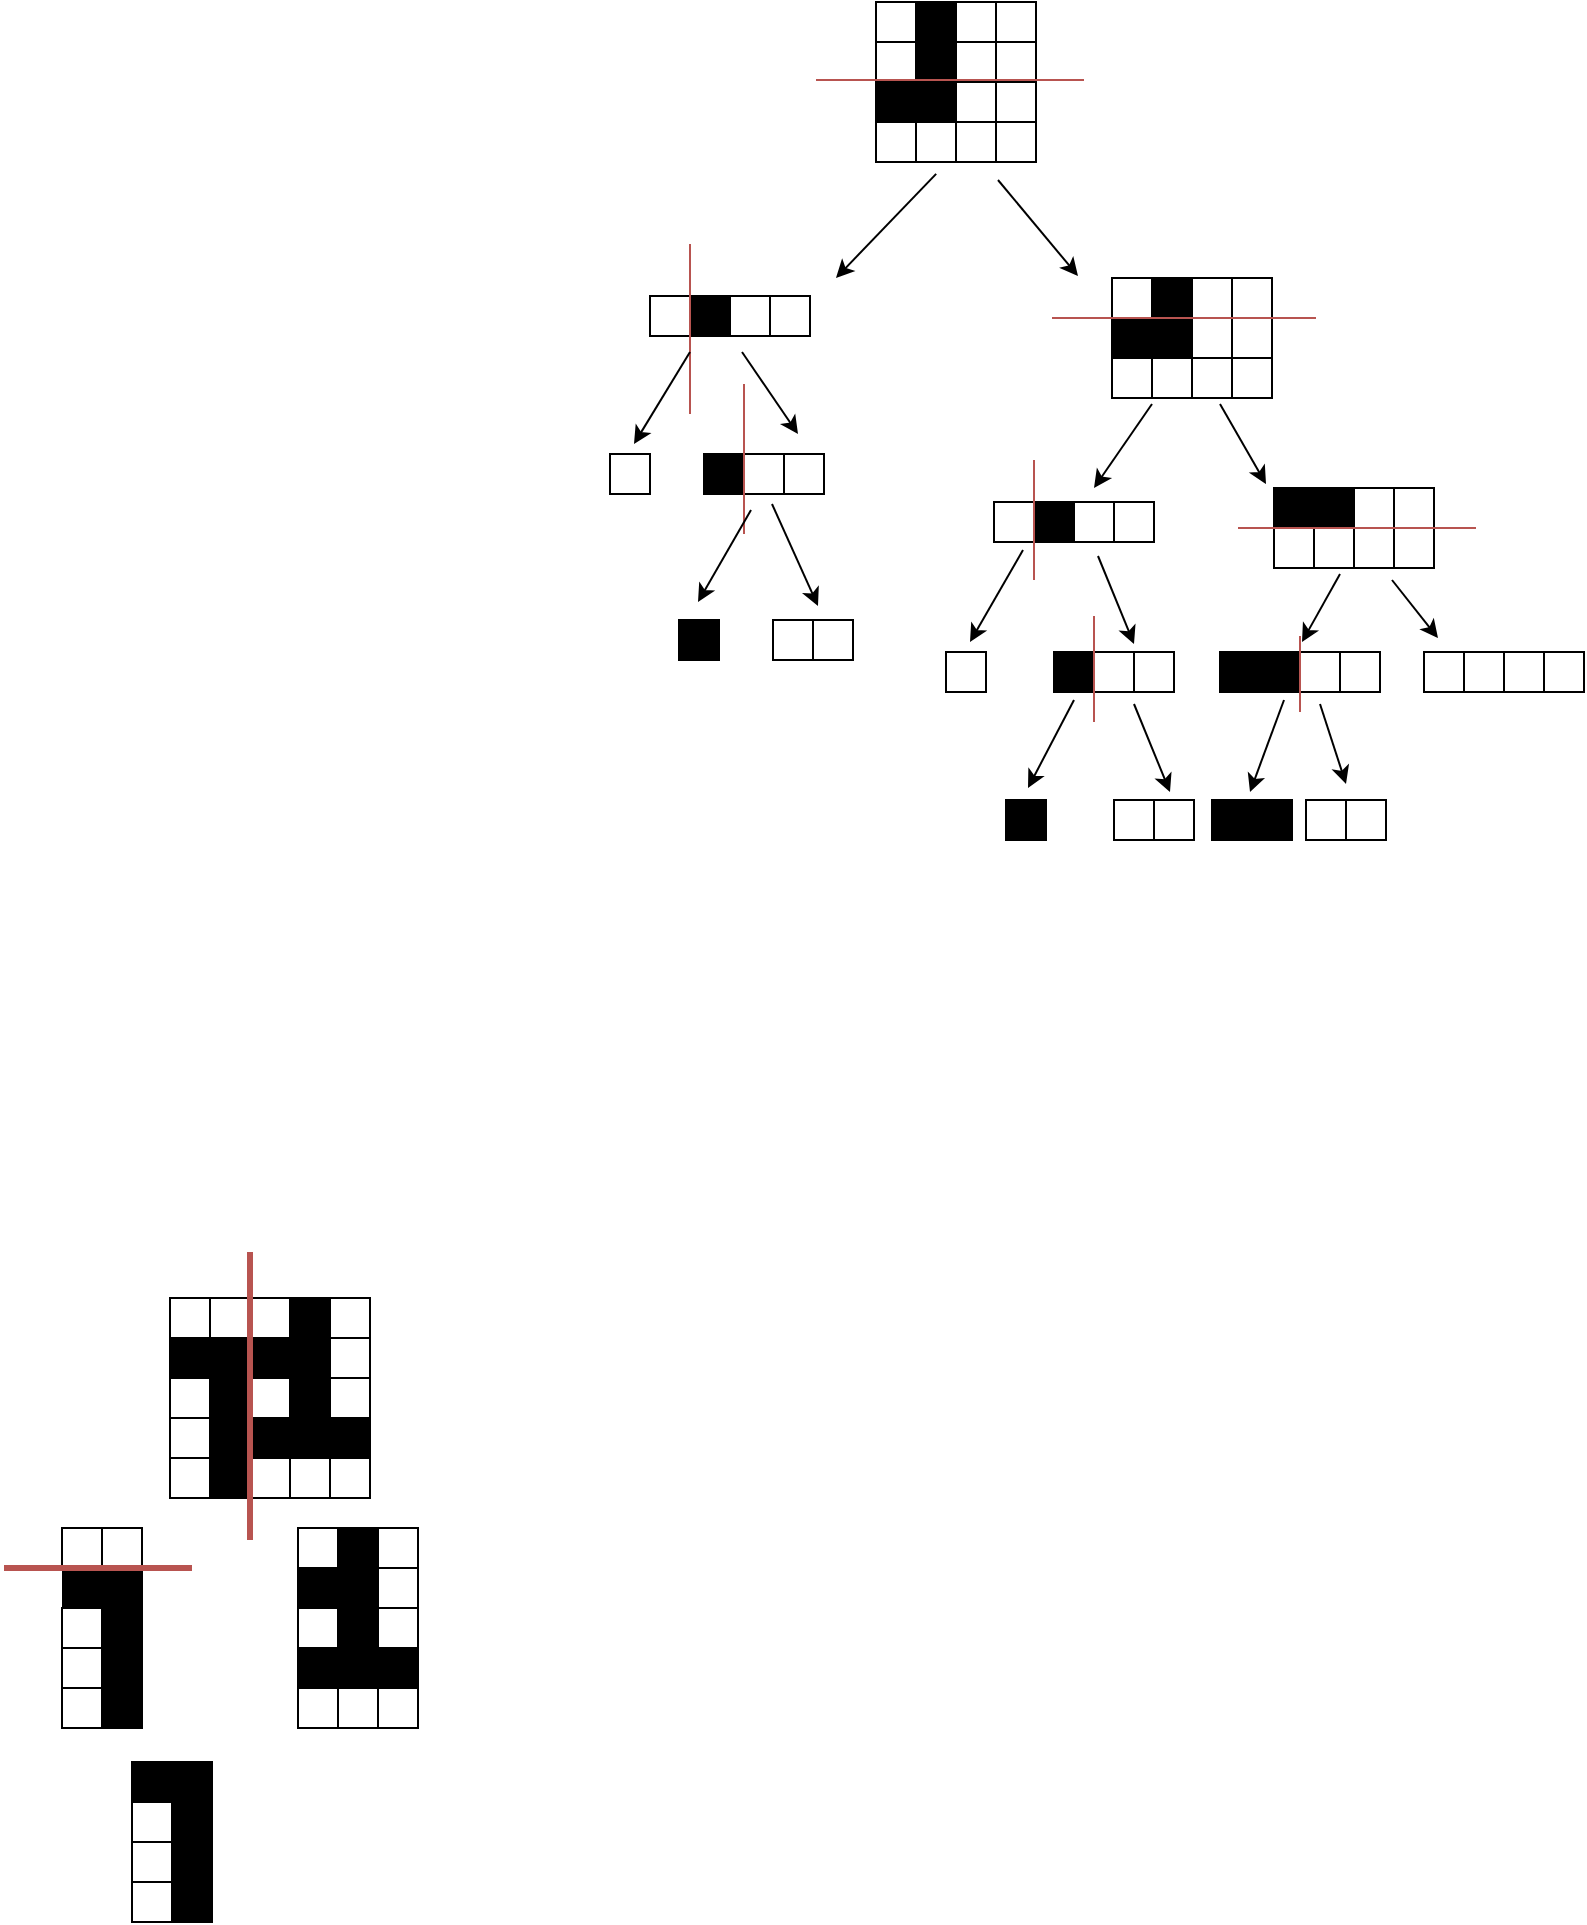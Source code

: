 <mxfile version="16.2.7" type="github">
  <diagram id="fF4O6MARhMldezJA6Yz8" name="Page-1">
    <mxGraphModel dx="2021" dy="178" grid="0" gridSize="10" guides="1" tooltips="1" connect="1" arrows="1" fold="1" page="0" pageScale="1" pageWidth="827" pageHeight="1169" math="0" shadow="0">
      <root>
        <mxCell id="0" />
        <mxCell id="1" parent="0" />
        <mxCell id="GN9jJYbK2JuISig61beu-34" value="" style="shape=table;startSize=0;container=1;collapsible=0;childLayout=tableLayout;fillColor=#FFFFFF;" parent="1" vertex="1">
          <mxGeometry x="-177" y="588" width="80" height="80" as="geometry" />
        </mxCell>
        <mxCell id="GN9jJYbK2JuISig61beu-35" value="" style="shape=tableRow;horizontal=0;startSize=0;swimlaneHead=0;swimlaneBody=0;top=0;left=0;bottom=0;right=0;collapsible=0;dropTarget=0;fillColor=none;points=[[0,0.5],[1,0.5]];portConstraint=eastwest;" parent="GN9jJYbK2JuISig61beu-34" vertex="1">
          <mxGeometry width="80" height="20" as="geometry" />
        </mxCell>
        <mxCell id="GN9jJYbK2JuISig61beu-36" value="" style="shape=partialRectangle;html=1;whiteSpace=wrap;connectable=0;overflow=hidden;fillColor=none;top=0;left=0;bottom=0;right=0;pointerEvents=1;" parent="GN9jJYbK2JuISig61beu-35" vertex="1">
          <mxGeometry width="20" height="20" as="geometry">
            <mxRectangle width="20" height="20" as="alternateBounds" />
          </mxGeometry>
        </mxCell>
        <mxCell id="GN9jJYbK2JuISig61beu-37" value="" style="shape=partialRectangle;html=1;whiteSpace=wrap;connectable=0;overflow=hidden;fillColor=#000000;top=0;left=0;bottom=0;right=0;pointerEvents=1;" parent="GN9jJYbK2JuISig61beu-35" vertex="1">
          <mxGeometry x="20" width="20" height="20" as="geometry">
            <mxRectangle width="20" height="20" as="alternateBounds" />
          </mxGeometry>
        </mxCell>
        <mxCell id="GN9jJYbK2JuISig61beu-38" value="" style="shape=partialRectangle;html=1;whiteSpace=wrap;connectable=0;overflow=hidden;fillColor=none;top=0;left=0;bottom=0;right=0;pointerEvents=1;" parent="GN9jJYbK2JuISig61beu-35" vertex="1">
          <mxGeometry x="40" width="20" height="20" as="geometry">
            <mxRectangle width="20" height="20" as="alternateBounds" />
          </mxGeometry>
        </mxCell>
        <mxCell id="GN9jJYbK2JuISig61beu-39" value="" style="shape=partialRectangle;html=1;whiteSpace=wrap;connectable=0;overflow=hidden;fillColor=none;top=0;left=0;bottom=0;right=0;pointerEvents=1;" parent="GN9jJYbK2JuISig61beu-35" vertex="1">
          <mxGeometry x="60" width="20" height="20" as="geometry">
            <mxRectangle width="20" height="20" as="alternateBounds" />
          </mxGeometry>
        </mxCell>
        <mxCell id="GN9jJYbK2JuISig61beu-40" value="" style="shape=tableRow;horizontal=0;startSize=0;swimlaneHead=0;swimlaneBody=0;top=0;left=0;bottom=0;right=0;collapsible=0;dropTarget=0;fillColor=none;points=[[0,0.5],[1,0.5]];portConstraint=eastwest;" parent="GN9jJYbK2JuISig61beu-34" vertex="1">
          <mxGeometry y="20" width="80" height="20" as="geometry" />
        </mxCell>
        <mxCell id="GN9jJYbK2JuISig61beu-41" value="" style="shape=partialRectangle;html=1;whiteSpace=wrap;connectable=0;overflow=hidden;fillColor=none;top=0;left=0;bottom=0;right=0;pointerEvents=1;" parent="GN9jJYbK2JuISig61beu-40" vertex="1">
          <mxGeometry width="20" height="20" as="geometry">
            <mxRectangle width="20" height="20" as="alternateBounds" />
          </mxGeometry>
        </mxCell>
        <mxCell id="GN9jJYbK2JuISig61beu-42" value="" style="shape=partialRectangle;html=1;whiteSpace=wrap;connectable=0;overflow=hidden;fillColor=#000000;top=0;left=0;bottom=0;right=0;pointerEvents=1;" parent="GN9jJYbK2JuISig61beu-40" vertex="1">
          <mxGeometry x="20" width="20" height="20" as="geometry">
            <mxRectangle width="20" height="20" as="alternateBounds" />
          </mxGeometry>
        </mxCell>
        <mxCell id="GN9jJYbK2JuISig61beu-43" value="" style="shape=partialRectangle;html=1;whiteSpace=wrap;connectable=0;overflow=hidden;fillColor=none;top=0;left=0;bottom=0;right=0;pointerEvents=1;" parent="GN9jJYbK2JuISig61beu-40" vertex="1">
          <mxGeometry x="40" width="20" height="20" as="geometry">
            <mxRectangle width="20" height="20" as="alternateBounds" />
          </mxGeometry>
        </mxCell>
        <mxCell id="GN9jJYbK2JuISig61beu-44" value="" style="shape=partialRectangle;html=1;whiteSpace=wrap;connectable=0;overflow=hidden;fillColor=none;top=0;left=0;bottom=0;right=0;pointerEvents=1;" parent="GN9jJYbK2JuISig61beu-40" vertex="1">
          <mxGeometry x="60" width="20" height="20" as="geometry">
            <mxRectangle width="20" height="20" as="alternateBounds" />
          </mxGeometry>
        </mxCell>
        <mxCell id="GN9jJYbK2JuISig61beu-45" value="" style="shape=tableRow;horizontal=0;startSize=0;swimlaneHead=0;swimlaneBody=0;top=0;left=0;bottom=0;right=0;collapsible=0;dropTarget=0;fillColor=none;points=[[0,0.5],[1,0.5]];portConstraint=eastwest;" parent="GN9jJYbK2JuISig61beu-34" vertex="1">
          <mxGeometry y="40" width="80" height="20" as="geometry" />
        </mxCell>
        <mxCell id="GN9jJYbK2JuISig61beu-46" value="" style="shape=partialRectangle;html=1;whiteSpace=wrap;connectable=0;overflow=hidden;fillColor=#000000;top=0;left=0;bottom=0;right=0;pointerEvents=1;" parent="GN9jJYbK2JuISig61beu-45" vertex="1">
          <mxGeometry width="20" height="20" as="geometry">
            <mxRectangle width="20" height="20" as="alternateBounds" />
          </mxGeometry>
        </mxCell>
        <mxCell id="GN9jJYbK2JuISig61beu-47" value="" style="shape=partialRectangle;html=1;whiteSpace=wrap;connectable=0;overflow=hidden;fillColor=#000000;top=0;left=0;bottom=0;right=0;pointerEvents=1;" parent="GN9jJYbK2JuISig61beu-45" vertex="1">
          <mxGeometry x="20" width="20" height="20" as="geometry">
            <mxRectangle width="20" height="20" as="alternateBounds" />
          </mxGeometry>
        </mxCell>
        <mxCell id="GN9jJYbK2JuISig61beu-48" value="" style="shape=partialRectangle;html=1;whiteSpace=wrap;connectable=0;overflow=hidden;fillColor=none;top=0;left=0;bottom=0;right=0;pointerEvents=1;" parent="GN9jJYbK2JuISig61beu-45" vertex="1">
          <mxGeometry x="40" width="20" height="20" as="geometry">
            <mxRectangle width="20" height="20" as="alternateBounds" />
          </mxGeometry>
        </mxCell>
        <mxCell id="GN9jJYbK2JuISig61beu-49" value="" style="shape=partialRectangle;html=1;whiteSpace=wrap;connectable=0;overflow=hidden;fillColor=none;top=0;left=0;bottom=0;right=0;pointerEvents=1;" parent="GN9jJYbK2JuISig61beu-45" vertex="1">
          <mxGeometry x="60" width="20" height="20" as="geometry">
            <mxRectangle width="20" height="20" as="alternateBounds" />
          </mxGeometry>
        </mxCell>
        <mxCell id="GN9jJYbK2JuISig61beu-50" value="" style="shape=tableRow;horizontal=0;startSize=0;swimlaneHead=0;swimlaneBody=0;top=0;left=0;bottom=0;right=0;collapsible=0;dropTarget=0;fillColor=none;points=[[0,0.5],[1,0.5]];portConstraint=eastwest;" parent="GN9jJYbK2JuISig61beu-34" vertex="1">
          <mxGeometry y="60" width="80" height="20" as="geometry" />
        </mxCell>
        <mxCell id="GN9jJYbK2JuISig61beu-51" value="" style="shape=partialRectangle;html=1;whiteSpace=wrap;connectable=0;overflow=hidden;fillColor=none;top=0;left=0;bottom=0;right=0;pointerEvents=1;" parent="GN9jJYbK2JuISig61beu-50" vertex="1">
          <mxGeometry width="20" height="20" as="geometry">
            <mxRectangle width="20" height="20" as="alternateBounds" />
          </mxGeometry>
        </mxCell>
        <mxCell id="GN9jJYbK2JuISig61beu-52" value="" style="shape=partialRectangle;html=1;whiteSpace=wrap;connectable=0;overflow=hidden;fillColor=none;top=0;left=0;bottom=0;right=0;pointerEvents=1;" parent="GN9jJYbK2JuISig61beu-50" vertex="1">
          <mxGeometry x="20" width="20" height="20" as="geometry">
            <mxRectangle width="20" height="20" as="alternateBounds" />
          </mxGeometry>
        </mxCell>
        <mxCell id="GN9jJYbK2JuISig61beu-53" value="" style="shape=partialRectangle;html=1;whiteSpace=wrap;connectable=0;overflow=hidden;fillColor=none;top=0;left=0;bottom=0;right=0;pointerEvents=1;" parent="GN9jJYbK2JuISig61beu-50" vertex="1">
          <mxGeometry x="40" width="20" height="20" as="geometry">
            <mxRectangle width="20" height="20" as="alternateBounds" />
          </mxGeometry>
        </mxCell>
        <mxCell id="GN9jJYbK2JuISig61beu-54" value="" style="shape=partialRectangle;html=1;whiteSpace=wrap;connectable=0;overflow=hidden;fillColor=none;top=0;left=0;bottom=0;right=0;pointerEvents=1;" parent="GN9jJYbK2JuISig61beu-50" vertex="1">
          <mxGeometry x="60" width="20" height="20" as="geometry">
            <mxRectangle width="20" height="20" as="alternateBounds" />
          </mxGeometry>
        </mxCell>
        <mxCell id="GN9jJYbK2JuISig61beu-55" value="" style="endArrow=none;html=1;rounded=0;fillColor=#f8cecc;strokeColor=#b85450;" parent="1" edge="1">
          <mxGeometry width="50" height="50" relative="1" as="geometry">
            <mxPoint x="-73" y="627" as="sourcePoint" />
            <mxPoint x="-207" y="627" as="targetPoint" />
            <Array as="points">
              <mxPoint x="-146" y="627" />
            </Array>
          </mxGeometry>
        </mxCell>
        <mxCell id="GN9jJYbK2JuISig61beu-60" value="" style="shape=partialRectangle;html=1;whiteSpace=wrap;connectable=0;overflow=hidden;fillColor=none;top=1;left=1;bottom=1;right=1;pointerEvents=1;" parent="1" vertex="1">
          <mxGeometry x="-290" y="735" width="20" height="20" as="geometry">
            <mxRectangle width="20" height="20" as="alternateBounds" />
          </mxGeometry>
        </mxCell>
        <mxCell id="GN9jJYbK2JuISig61beu-61" value="" style="shape=partialRectangle;html=1;whiteSpace=wrap;connectable=0;overflow=hidden;fillColor=#000000;top=1;left=1;bottom=1;right=1;pointerEvents=1;" parent="1" vertex="1">
          <mxGeometry x="-270" y="735" width="20" height="20" as="geometry">
            <mxRectangle width="20" height="20" as="alternateBounds" />
          </mxGeometry>
        </mxCell>
        <mxCell id="GN9jJYbK2JuISig61beu-62" value="" style="shape=partialRectangle;html=1;whiteSpace=wrap;connectable=0;overflow=hidden;fillColor=none;top=1;left=1;bottom=1;right=1;pointerEvents=1;" parent="1" vertex="1">
          <mxGeometry x="-250" y="735" width="20" height="20" as="geometry">
            <mxRectangle width="20" height="20" as="alternateBounds" />
          </mxGeometry>
        </mxCell>
        <mxCell id="GN9jJYbK2JuISig61beu-63" value="" style="shape=partialRectangle;html=1;whiteSpace=wrap;connectable=0;overflow=hidden;fillColor=none;top=1;left=1;bottom=1;right=1;pointerEvents=1;" parent="1" vertex="1">
          <mxGeometry x="-230" y="735" width="20" height="20" as="geometry">
            <mxRectangle width="20" height="20" as="alternateBounds" />
          </mxGeometry>
        </mxCell>
        <mxCell id="GN9jJYbK2JuISig61beu-104" value="" style="shape=partialRectangle;html=1;whiteSpace=wrap;connectable=0;overflow=hidden;fillColor=none;top=1;left=1;bottom=1;right=1;pointerEvents=1;" parent="1" vertex="1">
          <mxGeometry x="-59" y="726" width="20" height="20" as="geometry">
            <mxRectangle width="20" height="20" as="alternateBounds" />
          </mxGeometry>
        </mxCell>
        <mxCell id="GN9jJYbK2JuISig61beu-105" value="" style="shape=partialRectangle;html=1;whiteSpace=wrap;connectable=0;overflow=hidden;fillColor=#000000;top=1;left=1;bottom=1;right=1;pointerEvents=1;" parent="1" vertex="1">
          <mxGeometry x="-39" y="726" width="20" height="20" as="geometry">
            <mxRectangle width="20" height="20" as="alternateBounds" />
          </mxGeometry>
        </mxCell>
        <mxCell id="GN9jJYbK2JuISig61beu-106" value="" style="shape=partialRectangle;html=1;whiteSpace=wrap;connectable=0;overflow=hidden;fillColor=none;top=1;left=1;bottom=1;right=1;pointerEvents=1;" parent="1" vertex="1">
          <mxGeometry x="-19" y="726" width="20" height="20" as="geometry">
            <mxRectangle width="20" height="20" as="alternateBounds" />
          </mxGeometry>
        </mxCell>
        <mxCell id="GN9jJYbK2JuISig61beu-107" value="" style="shape=partialRectangle;html=1;whiteSpace=wrap;connectable=0;overflow=hidden;fillColor=none;top=1;left=1;bottom=1;right=1;pointerEvents=1;" parent="1" vertex="1">
          <mxGeometry x="1" y="726" width="20" height="20" as="geometry">
            <mxRectangle width="20" height="20" as="alternateBounds" />
          </mxGeometry>
        </mxCell>
        <mxCell id="GN9jJYbK2JuISig61beu-108" value="" style="shape=partialRectangle;html=1;whiteSpace=wrap;connectable=0;overflow=hidden;fillColor=#000000;top=1;left=1;bottom=1;right=1;pointerEvents=1;" parent="1" vertex="1">
          <mxGeometry x="-59" y="746" width="20" height="20" as="geometry">
            <mxRectangle width="20" height="20" as="alternateBounds" />
          </mxGeometry>
        </mxCell>
        <mxCell id="GN9jJYbK2JuISig61beu-109" value="" style="shape=partialRectangle;html=1;whiteSpace=wrap;connectable=0;overflow=hidden;fillColor=#000000;top=1;left=1;bottom=1;right=1;pointerEvents=1;" parent="1" vertex="1">
          <mxGeometry x="-39" y="746" width="20" height="20" as="geometry">
            <mxRectangle width="20" height="20" as="alternateBounds" />
          </mxGeometry>
        </mxCell>
        <mxCell id="GN9jJYbK2JuISig61beu-110" value="" style="shape=partialRectangle;html=1;whiteSpace=wrap;connectable=0;overflow=hidden;fillColor=none;top=1;left=1;bottom=1;right=1;pointerEvents=1;" parent="1" vertex="1">
          <mxGeometry x="-19" y="746" width="20" height="20" as="geometry">
            <mxRectangle width="20" height="20" as="alternateBounds" />
          </mxGeometry>
        </mxCell>
        <mxCell id="GN9jJYbK2JuISig61beu-111" value="" style="shape=partialRectangle;html=1;whiteSpace=wrap;connectable=0;overflow=hidden;fillColor=none;top=1;left=1;bottom=1;right=1;pointerEvents=1;" parent="1" vertex="1">
          <mxGeometry x="1" y="746" width="20" height="20" as="geometry">
            <mxRectangle width="20" height="20" as="alternateBounds" />
          </mxGeometry>
        </mxCell>
        <mxCell id="GN9jJYbK2JuISig61beu-112" value="" style="shape=partialRectangle;html=1;whiteSpace=wrap;connectable=0;overflow=hidden;fillColor=none;top=1;left=1;bottom=1;right=1;pointerEvents=1;" parent="1" vertex="1">
          <mxGeometry x="-59" y="766" width="20" height="20" as="geometry">
            <mxRectangle width="20" height="20" as="alternateBounds" />
          </mxGeometry>
        </mxCell>
        <mxCell id="GN9jJYbK2JuISig61beu-113" value="" style="shape=partialRectangle;html=1;whiteSpace=wrap;connectable=0;overflow=hidden;fillColor=none;top=1;left=1;bottom=1;right=1;pointerEvents=1;" parent="1" vertex="1">
          <mxGeometry x="-39" y="766" width="20" height="20" as="geometry">
            <mxRectangle width="20" height="20" as="alternateBounds" />
          </mxGeometry>
        </mxCell>
        <mxCell id="GN9jJYbK2JuISig61beu-114" value="" style="shape=partialRectangle;html=1;whiteSpace=wrap;connectable=0;overflow=hidden;fillColor=none;top=1;left=1;bottom=1;right=1;pointerEvents=1;" parent="1" vertex="1">
          <mxGeometry x="-19" y="766" width="20" height="20" as="geometry">
            <mxRectangle width="20" height="20" as="alternateBounds" />
          </mxGeometry>
        </mxCell>
        <mxCell id="GN9jJYbK2JuISig61beu-115" value="" style="shape=partialRectangle;html=1;whiteSpace=wrap;connectable=0;overflow=hidden;fillColor=none;top=1;left=1;bottom=1;right=1;pointerEvents=1;" parent="1" vertex="1">
          <mxGeometry x="1" y="766" width="20" height="20" as="geometry">
            <mxRectangle width="20" height="20" as="alternateBounds" />
          </mxGeometry>
        </mxCell>
        <mxCell id="GN9jJYbK2JuISig61beu-116" value="" style="endArrow=none;html=1;rounded=0;fillColor=#f8cecc;strokeColor=#b85450;" parent="1" edge="1">
          <mxGeometry width="50" height="50" relative="1" as="geometry">
            <mxPoint x="-270" y="794" as="sourcePoint" />
            <mxPoint x="-270" y="709" as="targetPoint" />
          </mxGeometry>
        </mxCell>
        <mxCell id="GN9jJYbK2JuISig61beu-117" value="" style="shape=partialRectangle;html=1;whiteSpace=wrap;connectable=0;overflow=hidden;fillColor=none;top=1;left=1;bottom=1;right=1;pointerEvents=1;" parent="1" vertex="1">
          <mxGeometry x="-310" y="814" width="20" height="20" as="geometry">
            <mxRectangle width="20" height="20" as="alternateBounds" />
          </mxGeometry>
        </mxCell>
        <mxCell id="GN9jJYbK2JuISig61beu-118" value="" style="shape=partialRectangle;html=1;whiteSpace=wrap;connectable=0;overflow=hidden;fillColor=none;top=1;left=1;bottom=1;right=1;pointerEvents=1;" parent="1" vertex="1">
          <mxGeometry x="-230" y="735" width="20" height="20" as="geometry">
            <mxRectangle width="20" height="20" as="alternateBounds" />
          </mxGeometry>
        </mxCell>
        <mxCell id="GN9jJYbK2JuISig61beu-119" value="" style="shape=partialRectangle;html=1;whiteSpace=wrap;connectable=0;overflow=hidden;fillColor=none;top=1;left=1;bottom=1;right=1;pointerEvents=1;" parent="1" vertex="1">
          <mxGeometry x="-250" y="735" width="20" height="20" as="geometry">
            <mxRectangle width="20" height="20" as="alternateBounds" />
          </mxGeometry>
        </mxCell>
        <mxCell id="GN9jJYbK2JuISig61beu-120" value="" style="shape=partialRectangle;html=1;whiteSpace=wrap;connectable=0;overflow=hidden;fillColor=#000000;top=1;left=1;bottom=1;right=1;pointerEvents=1;" parent="1" vertex="1">
          <mxGeometry x="-263" y="814" width="20" height="20" as="geometry">
            <mxRectangle width="20" height="20" as="alternateBounds" />
          </mxGeometry>
        </mxCell>
        <mxCell id="GN9jJYbK2JuISig61beu-121" value="" style="shape=partialRectangle;html=1;whiteSpace=wrap;connectable=0;overflow=hidden;fillColor=none;top=1;left=1;bottom=1;right=1;pointerEvents=1;" parent="1" vertex="1">
          <mxGeometry x="-223" y="814" width="20" height="20" as="geometry">
            <mxRectangle width="20" height="20" as="alternateBounds" />
          </mxGeometry>
        </mxCell>
        <mxCell id="GN9jJYbK2JuISig61beu-122" value="" style="shape=partialRectangle;html=1;whiteSpace=wrap;connectable=0;overflow=hidden;fillColor=none;top=1;left=1;bottom=1;right=1;pointerEvents=1;" parent="1" vertex="1">
          <mxGeometry x="-243" y="814" width="20" height="20" as="geometry">
            <mxRectangle width="20" height="20" as="alternateBounds" />
          </mxGeometry>
        </mxCell>
        <mxCell id="GN9jJYbK2JuISig61beu-123" value="" style="endArrow=none;html=1;rounded=0;fillColor=#f8cecc;strokeColor=#b85450;" parent="1" edge="1">
          <mxGeometry width="50" height="50" relative="1" as="geometry">
            <mxPoint x="-243" y="854" as="sourcePoint" />
            <mxPoint x="-243" y="779" as="targetPoint" />
          </mxGeometry>
        </mxCell>
        <mxCell id="GN9jJYbK2JuISig61beu-124" value="" style="shape=partialRectangle;html=1;whiteSpace=wrap;connectable=0;overflow=hidden;fillColor=#000000;top=1;left=1;bottom=1;right=1;pointerEvents=1;" parent="1" vertex="1">
          <mxGeometry x="-275.5" y="897" width="20" height="20" as="geometry">
            <mxRectangle width="20" height="20" as="alternateBounds" />
          </mxGeometry>
        </mxCell>
        <mxCell id="GN9jJYbK2JuISig61beu-125" value="" style="shape=partialRectangle;html=1;whiteSpace=wrap;connectable=0;overflow=hidden;fillColor=none;top=1;left=1;bottom=1;right=1;pointerEvents=1;" parent="1" vertex="1">
          <mxGeometry x="-208.5" y="897" width="20" height="20" as="geometry">
            <mxRectangle width="20" height="20" as="alternateBounds" />
          </mxGeometry>
        </mxCell>
        <mxCell id="GN9jJYbK2JuISig61beu-126" value="" style="shape=partialRectangle;html=1;whiteSpace=wrap;connectable=0;overflow=hidden;fillColor=none;top=1;left=1;bottom=1;right=1;pointerEvents=1;" parent="1" vertex="1">
          <mxGeometry x="-228.5" y="897" width="20" height="20" as="geometry">
            <mxRectangle width="20" height="20" as="alternateBounds" />
          </mxGeometry>
        </mxCell>
        <mxCell id="GN9jJYbK2JuISig61beu-127" value="" style="endArrow=none;html=1;rounded=0;fillColor=#f8cecc;strokeColor=#b85450;" parent="1" edge="1">
          <mxGeometry width="50" height="50" relative="1" as="geometry">
            <mxPoint x="-89" y="746" as="sourcePoint" />
            <mxPoint x="43" y="746" as="targetPoint" />
          </mxGeometry>
        </mxCell>
        <mxCell id="GN9jJYbK2JuISig61beu-128" value="" style="shape=partialRectangle;html=1;whiteSpace=wrap;connectable=0;overflow=hidden;fillColor=none;top=1;left=1;bottom=1;right=1;pointerEvents=1;" parent="1" vertex="1">
          <mxGeometry x="-118" y="838" width="20" height="20" as="geometry">
            <mxRectangle width="20" height="20" as="alternateBounds" />
          </mxGeometry>
        </mxCell>
        <mxCell id="GN9jJYbK2JuISig61beu-129" value="" style="shape=partialRectangle;html=1;whiteSpace=wrap;connectable=0;overflow=hidden;fillColor=#000000;top=1;left=1;bottom=1;right=1;pointerEvents=1;" parent="1" vertex="1">
          <mxGeometry x="-98" y="838" width="20" height="20" as="geometry">
            <mxRectangle width="20" height="20" as="alternateBounds" />
          </mxGeometry>
        </mxCell>
        <mxCell id="GN9jJYbK2JuISig61beu-130" value="" style="shape=partialRectangle;html=1;whiteSpace=wrap;connectable=0;overflow=hidden;fillColor=none;top=1;left=1;bottom=1;right=1;pointerEvents=1;" parent="1" vertex="1">
          <mxGeometry x="-78" y="838" width="20" height="20" as="geometry">
            <mxRectangle width="20" height="20" as="alternateBounds" />
          </mxGeometry>
        </mxCell>
        <mxCell id="GN9jJYbK2JuISig61beu-131" value="" style="shape=partialRectangle;html=1;whiteSpace=wrap;connectable=0;overflow=hidden;fillColor=none;top=1;left=1;bottom=1;right=1;pointerEvents=1;" parent="1" vertex="1">
          <mxGeometry x="-58" y="838" width="20" height="20" as="geometry">
            <mxRectangle width="20" height="20" as="alternateBounds" />
          </mxGeometry>
        </mxCell>
        <mxCell id="GN9jJYbK2JuISig61beu-133" value="" style="shape=partialRectangle;html=1;whiteSpace=wrap;connectable=0;overflow=hidden;fillColor=#000000;top=1;left=1;bottom=1;right=1;pointerEvents=1;" parent="1" vertex="1">
          <mxGeometry x="22" y="831" width="20" height="20" as="geometry">
            <mxRectangle width="20" height="20" as="alternateBounds" />
          </mxGeometry>
        </mxCell>
        <mxCell id="GN9jJYbK2JuISig61beu-134" value="" style="shape=partialRectangle;html=1;whiteSpace=wrap;connectable=0;overflow=hidden;fillColor=#000000;top=1;left=1;bottom=1;right=1;pointerEvents=1;" parent="1" vertex="1">
          <mxGeometry x="42" y="831" width="20" height="20" as="geometry">
            <mxRectangle width="20" height="20" as="alternateBounds" />
          </mxGeometry>
        </mxCell>
        <mxCell id="GN9jJYbK2JuISig61beu-135" value="" style="shape=partialRectangle;html=1;whiteSpace=wrap;connectable=0;overflow=hidden;fillColor=none;top=1;left=1;bottom=1;right=1;pointerEvents=1;" parent="1" vertex="1">
          <mxGeometry x="62" y="831" width="20" height="20" as="geometry">
            <mxRectangle width="20" height="20" as="alternateBounds" />
          </mxGeometry>
        </mxCell>
        <mxCell id="GN9jJYbK2JuISig61beu-136" value="" style="shape=partialRectangle;html=1;whiteSpace=wrap;connectable=0;overflow=hidden;fillColor=none;top=1;left=1;bottom=1;right=1;pointerEvents=1;" parent="1" vertex="1">
          <mxGeometry x="82" y="831" width="20" height="20" as="geometry">
            <mxRectangle width="20" height="20" as="alternateBounds" />
          </mxGeometry>
        </mxCell>
        <mxCell id="GN9jJYbK2JuISig61beu-137" value="" style="shape=partialRectangle;html=1;whiteSpace=wrap;connectable=0;overflow=hidden;fillColor=none;top=1;left=1;bottom=1;right=1;pointerEvents=1;" parent="1" vertex="1">
          <mxGeometry x="22" y="851" width="20" height="20" as="geometry">
            <mxRectangle width="20" height="20" as="alternateBounds" />
          </mxGeometry>
        </mxCell>
        <mxCell id="GN9jJYbK2JuISig61beu-138" value="" style="shape=partialRectangle;html=1;whiteSpace=wrap;connectable=0;overflow=hidden;fillColor=none;top=1;left=1;bottom=1;right=1;pointerEvents=1;" parent="1" vertex="1">
          <mxGeometry x="42" y="851" width="20" height="20" as="geometry">
            <mxRectangle width="20" height="20" as="alternateBounds" />
          </mxGeometry>
        </mxCell>
        <mxCell id="GN9jJYbK2JuISig61beu-139" value="" style="shape=partialRectangle;html=1;whiteSpace=wrap;connectable=0;overflow=hidden;fillColor=none;top=1;left=1;bottom=1;right=1;pointerEvents=1;" parent="1" vertex="1">
          <mxGeometry x="62" y="851" width="20" height="20" as="geometry">
            <mxRectangle width="20" height="20" as="alternateBounds" />
          </mxGeometry>
        </mxCell>
        <mxCell id="GN9jJYbK2JuISig61beu-140" value="" style="shape=partialRectangle;html=1;whiteSpace=wrap;connectable=0;overflow=hidden;fillColor=none;top=1;left=1;bottom=1;right=1;pointerEvents=1;" parent="1" vertex="1">
          <mxGeometry x="82" y="851" width="20" height="20" as="geometry">
            <mxRectangle width="20" height="20" as="alternateBounds" />
          </mxGeometry>
        </mxCell>
        <mxCell id="GN9jJYbK2JuISig61beu-141" value="" style="endArrow=none;html=1;rounded=0;fillColor=#f8cecc;strokeColor=#b85450;" parent="1" edge="1">
          <mxGeometry width="50" height="50" relative="1" as="geometry">
            <mxPoint x="-98" y="877" as="sourcePoint" />
            <mxPoint x="-98" y="817" as="targetPoint" />
          </mxGeometry>
        </mxCell>
        <mxCell id="GN9jJYbK2JuISig61beu-142" value="" style="shape=partialRectangle;html=1;whiteSpace=wrap;connectable=0;overflow=hidden;fillColor=none;top=1;left=1;bottom=1;right=1;pointerEvents=1;" parent="1" vertex="1">
          <mxGeometry x="-142" y="913" width="20" height="20" as="geometry">
            <mxRectangle width="20" height="20" as="alternateBounds" />
          </mxGeometry>
        </mxCell>
        <mxCell id="GN9jJYbK2JuISig61beu-143" value="" style="shape=partialRectangle;html=1;whiteSpace=wrap;connectable=0;overflow=hidden;fillColor=#000000;top=1;left=1;bottom=1;right=1;pointerEvents=1;" parent="1" vertex="1">
          <mxGeometry x="-88" y="913" width="20" height="20" as="geometry">
            <mxRectangle width="20" height="20" as="alternateBounds" />
          </mxGeometry>
        </mxCell>
        <mxCell id="GN9jJYbK2JuISig61beu-144" value="" style="shape=partialRectangle;html=1;whiteSpace=wrap;connectable=0;overflow=hidden;fillColor=none;top=1;left=1;bottom=1;right=1;pointerEvents=1;" parent="1" vertex="1">
          <mxGeometry x="-68" y="913" width="20" height="20" as="geometry">
            <mxRectangle width="20" height="20" as="alternateBounds" />
          </mxGeometry>
        </mxCell>
        <mxCell id="GN9jJYbK2JuISig61beu-145" value="" style="shape=partialRectangle;html=1;whiteSpace=wrap;connectable=0;overflow=hidden;fillColor=none;top=1;left=1;bottom=1;right=1;pointerEvents=1;" parent="1" vertex="1">
          <mxGeometry x="-48" y="913" width="20" height="20" as="geometry">
            <mxRectangle width="20" height="20" as="alternateBounds" />
          </mxGeometry>
        </mxCell>
        <mxCell id="GN9jJYbK2JuISig61beu-146" value="" style="endArrow=none;html=1;rounded=0;fillColor=#f8cecc;strokeColor=#b85450;" parent="1" edge="1">
          <mxGeometry width="50" height="50" relative="1" as="geometry">
            <mxPoint x="-68" y="948" as="sourcePoint" />
            <mxPoint x="-68" y="895" as="targetPoint" />
          </mxGeometry>
        </mxCell>
        <mxCell id="GN9jJYbK2JuISig61beu-147" value="" style="shape=partialRectangle;html=1;whiteSpace=wrap;connectable=0;overflow=hidden;fillColor=#000000;top=1;left=1;bottom=1;right=1;pointerEvents=1;" parent="1" vertex="1">
          <mxGeometry x="-112" y="987" width="20" height="20" as="geometry">
            <mxRectangle width="20" height="20" as="alternateBounds" />
          </mxGeometry>
        </mxCell>
        <mxCell id="GN9jJYbK2JuISig61beu-148" value="" style="shape=partialRectangle;html=1;whiteSpace=wrap;connectable=0;overflow=hidden;fillColor=none;top=1;left=1;bottom=1;right=1;pointerEvents=1;" parent="1" vertex="1">
          <mxGeometry x="-58" y="987" width="20" height="20" as="geometry">
            <mxRectangle width="20" height="20" as="alternateBounds" />
          </mxGeometry>
        </mxCell>
        <mxCell id="GN9jJYbK2JuISig61beu-149" value="" style="shape=partialRectangle;html=1;whiteSpace=wrap;connectable=0;overflow=hidden;fillColor=none;top=1;left=1;bottom=1;right=1;pointerEvents=1;" parent="1" vertex="1">
          <mxGeometry x="-38" y="987" width="20" height="20" as="geometry">
            <mxRectangle width="20" height="20" as="alternateBounds" />
          </mxGeometry>
        </mxCell>
        <mxCell id="GN9jJYbK2JuISig61beu-150" value="" style="endArrow=none;html=1;rounded=0;fillColor=#f8cecc;strokeColor=#b85450;" parent="1" edge="1">
          <mxGeometry width="50" height="50" relative="1" as="geometry">
            <mxPoint x="123" y="851" as="sourcePoint" />
            <mxPoint x="4" y="851" as="targetPoint" />
          </mxGeometry>
        </mxCell>
        <mxCell id="GN9jJYbK2JuISig61beu-151" value="" style="shape=partialRectangle;html=1;whiteSpace=wrap;connectable=0;overflow=hidden;fillColor=#000000;top=1;left=1;bottom=1;right=1;pointerEvents=1;" parent="1" vertex="1">
          <mxGeometry x="-5" y="913" width="20" height="20" as="geometry">
            <mxRectangle width="20" height="20" as="alternateBounds" />
          </mxGeometry>
        </mxCell>
        <mxCell id="GN9jJYbK2JuISig61beu-152" value="" style="shape=partialRectangle;html=1;whiteSpace=wrap;connectable=0;overflow=hidden;fillColor=#000000;top=1;left=1;bottom=1;right=1;pointerEvents=1;" parent="1" vertex="1">
          <mxGeometry x="15" y="913" width="20" height="20" as="geometry">
            <mxRectangle width="20" height="20" as="alternateBounds" />
          </mxGeometry>
        </mxCell>
        <mxCell id="GN9jJYbK2JuISig61beu-153" value="" style="shape=partialRectangle;html=1;whiteSpace=wrap;connectable=0;overflow=hidden;fillColor=none;top=1;left=1;bottom=1;right=1;pointerEvents=1;" parent="1" vertex="1">
          <mxGeometry x="35" y="913" width="20" height="20" as="geometry">
            <mxRectangle width="20" height="20" as="alternateBounds" />
          </mxGeometry>
        </mxCell>
        <mxCell id="GN9jJYbK2JuISig61beu-154" value="" style="shape=partialRectangle;html=1;whiteSpace=wrap;connectable=0;overflow=hidden;fillColor=none;top=1;left=1;bottom=1;right=1;pointerEvents=1;" parent="1" vertex="1">
          <mxGeometry x="55" y="913" width="20" height="20" as="geometry">
            <mxRectangle width="20" height="20" as="alternateBounds" />
          </mxGeometry>
        </mxCell>
        <mxCell id="GN9jJYbK2JuISig61beu-155" value="" style="shape=partialRectangle;html=1;whiteSpace=wrap;connectable=0;overflow=hidden;fillColor=none;top=1;left=1;bottom=1;right=1;pointerEvents=1;" parent="1" vertex="1">
          <mxGeometry x="97" y="913" width="20" height="20" as="geometry">
            <mxRectangle width="20" height="20" as="alternateBounds" />
          </mxGeometry>
        </mxCell>
        <mxCell id="GN9jJYbK2JuISig61beu-156" value="" style="shape=partialRectangle;html=1;whiteSpace=wrap;connectable=0;overflow=hidden;fillColor=none;top=1;left=1;bottom=1;right=1;pointerEvents=1;" parent="1" vertex="1">
          <mxGeometry x="117" y="913" width="20" height="20" as="geometry">
            <mxRectangle width="20" height="20" as="alternateBounds" />
          </mxGeometry>
        </mxCell>
        <mxCell id="GN9jJYbK2JuISig61beu-157" value="" style="shape=partialRectangle;html=1;whiteSpace=wrap;connectable=0;overflow=hidden;fillColor=none;top=1;left=1;bottom=1;right=1;pointerEvents=1;" parent="1" vertex="1">
          <mxGeometry x="137" y="913" width="20" height="20" as="geometry">
            <mxRectangle width="20" height="20" as="alternateBounds" />
          </mxGeometry>
        </mxCell>
        <mxCell id="GN9jJYbK2JuISig61beu-158" value="" style="shape=partialRectangle;html=1;whiteSpace=wrap;connectable=0;overflow=hidden;fillColor=none;top=1;left=1;bottom=1;right=1;pointerEvents=1;" parent="1" vertex="1">
          <mxGeometry x="157" y="913" width="20" height="20" as="geometry">
            <mxRectangle width="20" height="20" as="alternateBounds" />
          </mxGeometry>
        </mxCell>
        <mxCell id="GN9jJYbK2JuISig61beu-159" value="" style="endArrow=none;html=1;rounded=0;fillColor=#f8cecc;strokeColor=#b85450;" parent="1" edge="1">
          <mxGeometry width="50" height="50" relative="1" as="geometry">
            <mxPoint x="35" y="943" as="sourcePoint" />
            <mxPoint x="35" y="905" as="targetPoint" />
          </mxGeometry>
        </mxCell>
        <mxCell id="GN9jJYbK2JuISig61beu-160" value="" style="shape=partialRectangle;html=1;whiteSpace=wrap;connectable=0;overflow=hidden;fillColor=#000000;top=1;left=1;bottom=1;right=1;pointerEvents=1;" parent="1" vertex="1">
          <mxGeometry x="-9" y="987" width="20" height="20" as="geometry">
            <mxRectangle width="20" height="20" as="alternateBounds" />
          </mxGeometry>
        </mxCell>
        <mxCell id="GN9jJYbK2JuISig61beu-161" value="" style="shape=partialRectangle;html=1;whiteSpace=wrap;connectable=0;overflow=hidden;fillColor=#000000;top=1;left=1;bottom=1;right=1;pointerEvents=1;" parent="1" vertex="1">
          <mxGeometry x="11" y="987" width="20" height="20" as="geometry">
            <mxRectangle width="20" height="20" as="alternateBounds" />
          </mxGeometry>
        </mxCell>
        <mxCell id="GN9jJYbK2JuISig61beu-162" value="" style="shape=partialRectangle;html=1;whiteSpace=wrap;connectable=0;overflow=hidden;fillColor=none;top=1;left=1;bottom=1;right=1;pointerEvents=1;" parent="1" vertex="1">
          <mxGeometry x="38" y="987" width="20" height="20" as="geometry">
            <mxRectangle width="20" height="20" as="alternateBounds" />
          </mxGeometry>
        </mxCell>
        <mxCell id="GN9jJYbK2JuISig61beu-163" value="" style="shape=partialRectangle;html=1;whiteSpace=wrap;connectable=0;overflow=hidden;fillColor=none;top=1;left=1;bottom=1;right=1;pointerEvents=1;" parent="1" vertex="1">
          <mxGeometry x="58" y="987" width="20" height="20" as="geometry">
            <mxRectangle width="20" height="20" as="alternateBounds" />
          </mxGeometry>
        </mxCell>
        <mxCell id="GN9jJYbK2JuISig61beu-164" value="" style="endArrow=classic;html=1;rounded=0;exitX=0.376;exitY=1.297;exitDx=0;exitDy=0;exitPerimeter=0;" parent="1" source="GN9jJYbK2JuISig61beu-50" edge="1">
          <mxGeometry width="50" height="50" relative="1" as="geometry">
            <mxPoint x="-61" y="757" as="sourcePoint" />
            <mxPoint x="-197" y="726" as="targetPoint" />
          </mxGeometry>
        </mxCell>
        <mxCell id="GN9jJYbK2JuISig61beu-165" value="" style="endArrow=classic;html=1;rounded=0;" parent="1" edge="1">
          <mxGeometry width="50" height="50" relative="1" as="geometry">
            <mxPoint x="-270" y="763" as="sourcePoint" />
            <mxPoint x="-298" y="809" as="targetPoint" />
          </mxGeometry>
        </mxCell>
        <mxCell id="GN9jJYbK2JuISig61beu-166" value="" style="endArrow=classic;html=1;rounded=0;" parent="1" edge="1">
          <mxGeometry width="50" height="50" relative="1" as="geometry">
            <mxPoint x="-244" y="763" as="sourcePoint" />
            <mxPoint x="-216" y="804" as="targetPoint" />
          </mxGeometry>
        </mxCell>
        <mxCell id="GN9jJYbK2JuISig61beu-167" value="" style="endArrow=classic;html=1;rounded=0;" parent="1" edge="1">
          <mxGeometry width="50" height="50" relative="1" as="geometry">
            <mxPoint x="-229" y="839" as="sourcePoint" />
            <mxPoint x="-206" y="890" as="targetPoint" />
          </mxGeometry>
        </mxCell>
        <mxCell id="GN9jJYbK2JuISig61beu-168" value="" style="endArrow=classic;html=1;rounded=0;" parent="1" edge="1">
          <mxGeometry width="50" height="50" relative="1" as="geometry">
            <mxPoint x="-239.5" y="842" as="sourcePoint" />
            <mxPoint x="-266" y="888" as="targetPoint" />
          </mxGeometry>
        </mxCell>
        <mxCell id="GN9jJYbK2JuISig61beu-169" value="" style="endArrow=classic;html=1;rounded=0;" parent="1" edge="1">
          <mxGeometry width="50" height="50" relative="1" as="geometry">
            <mxPoint x="-116" y="677" as="sourcePoint" />
            <mxPoint x="-76" y="725" as="targetPoint" />
          </mxGeometry>
        </mxCell>
        <mxCell id="GN9jJYbK2JuISig61beu-170" value="" style="endArrow=classic;html=1;rounded=0;" parent="1" edge="1">
          <mxGeometry width="50" height="50" relative="1" as="geometry">
            <mxPoint x="-39" y="789" as="sourcePoint" />
            <mxPoint x="-68" y="831" as="targetPoint" />
          </mxGeometry>
        </mxCell>
        <mxCell id="GN9jJYbK2JuISig61beu-171" value="" style="endArrow=classic;html=1;rounded=0;" parent="1" edge="1">
          <mxGeometry width="50" height="50" relative="1" as="geometry">
            <mxPoint x="-5" y="789" as="sourcePoint" />
            <mxPoint x="18" y="829" as="targetPoint" />
          </mxGeometry>
        </mxCell>
        <mxCell id="GN9jJYbK2JuISig61beu-172" value="" style="endArrow=classic;html=1;rounded=0;" parent="1" edge="1">
          <mxGeometry width="50" height="50" relative="1" as="geometry">
            <mxPoint x="-103.5" y="862" as="sourcePoint" />
            <mxPoint x="-130" y="908" as="targetPoint" />
          </mxGeometry>
        </mxCell>
        <mxCell id="GN9jJYbK2JuISig61beu-173" value="" style="endArrow=classic;html=1;rounded=0;" parent="1" edge="1">
          <mxGeometry width="50" height="50" relative="1" as="geometry">
            <mxPoint x="-66" y="865" as="sourcePoint" />
            <mxPoint x="-48" y="909" as="targetPoint" />
          </mxGeometry>
        </mxCell>
        <mxCell id="GN9jJYbK2JuISig61beu-174" value="" style="endArrow=classic;html=1;rounded=0;" parent="1" edge="1">
          <mxGeometry width="50" height="50" relative="1" as="geometry">
            <mxPoint x="55" y="874" as="sourcePoint" />
            <mxPoint x="36" y="908" as="targetPoint" />
          </mxGeometry>
        </mxCell>
        <mxCell id="GN9jJYbK2JuISig61beu-175" value="" style="endArrow=classic;html=1;rounded=0;" parent="1" edge="1">
          <mxGeometry width="50" height="50" relative="1" as="geometry">
            <mxPoint x="45" y="939" as="sourcePoint" />
            <mxPoint x="58" y="979" as="targetPoint" />
          </mxGeometry>
        </mxCell>
        <mxCell id="GN9jJYbK2JuISig61beu-176" value="" style="endArrow=classic;html=1;rounded=0;" parent="1" edge="1">
          <mxGeometry width="50" height="50" relative="1" as="geometry">
            <mxPoint x="-78" y="937" as="sourcePoint" />
            <mxPoint x="-101" y="981" as="targetPoint" />
          </mxGeometry>
        </mxCell>
        <mxCell id="GN9jJYbK2JuISig61beu-177" value="" style="endArrow=classic;html=1;rounded=0;" parent="1" edge="1">
          <mxGeometry width="50" height="50" relative="1" as="geometry">
            <mxPoint x="-48" y="939" as="sourcePoint" />
            <mxPoint x="-30" y="983" as="targetPoint" />
          </mxGeometry>
        </mxCell>
        <mxCell id="GN9jJYbK2JuISig61beu-178" value="" style="endArrow=classic;html=1;rounded=0;" parent="1" edge="1">
          <mxGeometry width="50" height="50" relative="1" as="geometry">
            <mxPoint x="27" y="937" as="sourcePoint" />
            <mxPoint x="10" y="983" as="targetPoint" />
          </mxGeometry>
        </mxCell>
        <mxCell id="JwLJUiRS0nCmO89H3mxO-1" value="" style="endArrow=classic;html=1;rounded=0;" edge="1" parent="1">
          <mxGeometry width="50" height="50" relative="1" as="geometry">
            <mxPoint x="81" y="877" as="sourcePoint" />
            <mxPoint x="104" y="906" as="targetPoint" />
          </mxGeometry>
        </mxCell>
        <mxCell id="JwLJUiRS0nCmO89H3mxO-2" value="" style="shape=table;startSize=0;container=1;collapsible=0;childLayout=tableLayout;" vertex="1" parent="1">
          <mxGeometry x="-530" y="1236" width="100" height="100" as="geometry" />
        </mxCell>
        <mxCell id="JwLJUiRS0nCmO89H3mxO-3" value="" style="shape=tableRow;horizontal=0;startSize=0;swimlaneHead=0;swimlaneBody=0;top=0;left=0;bottom=0;right=0;collapsible=0;dropTarget=0;fillColor=none;points=[[0,0.5],[1,0.5]];portConstraint=eastwest;" vertex="1" parent="JwLJUiRS0nCmO89H3mxO-2">
          <mxGeometry width="100" height="20" as="geometry" />
        </mxCell>
        <mxCell id="JwLJUiRS0nCmO89H3mxO-4" value="" style="shape=partialRectangle;html=1;whiteSpace=wrap;connectable=0;overflow=hidden;fillColor=none;top=1;left=1;bottom=1;right=1;pointerEvents=1;" vertex="1" parent="JwLJUiRS0nCmO89H3mxO-3">
          <mxGeometry width="20" height="20" as="geometry">
            <mxRectangle width="20" height="20" as="alternateBounds" />
          </mxGeometry>
        </mxCell>
        <mxCell id="JwLJUiRS0nCmO89H3mxO-5" value="" style="shape=partialRectangle;html=1;whiteSpace=wrap;connectable=0;overflow=hidden;fillColor=#FFFFFF;top=1;left=1;bottom=1;right=1;pointerEvents=1;" vertex="1" parent="JwLJUiRS0nCmO89H3mxO-3">
          <mxGeometry x="20" width="20" height="20" as="geometry">
            <mxRectangle width="20" height="20" as="alternateBounds" />
          </mxGeometry>
        </mxCell>
        <mxCell id="JwLJUiRS0nCmO89H3mxO-6" value="" style="shape=partialRectangle;html=1;whiteSpace=wrap;connectable=0;overflow=hidden;fillColor=none;top=1;left=1;bottom=1;right=1;pointerEvents=1;" vertex="1" parent="JwLJUiRS0nCmO89H3mxO-3">
          <mxGeometry x="40" width="20" height="20" as="geometry">
            <mxRectangle width="20" height="20" as="alternateBounds" />
          </mxGeometry>
        </mxCell>
        <mxCell id="JwLJUiRS0nCmO89H3mxO-7" value="" style="shape=partialRectangle;html=1;whiteSpace=wrap;connectable=0;overflow=hidden;fillColor=#000000;top=1;left=1;bottom=1;right=1;pointerEvents=1;" vertex="1" parent="JwLJUiRS0nCmO89H3mxO-3">
          <mxGeometry x="60" width="20" height="20" as="geometry">
            <mxRectangle width="20" height="20" as="alternateBounds" />
          </mxGeometry>
        </mxCell>
        <mxCell id="JwLJUiRS0nCmO89H3mxO-8" value="" style="shape=partialRectangle;html=1;whiteSpace=wrap;connectable=0;overflow=hidden;fillColor=none;top=1;left=1;bottom=1;right=1;pointerEvents=1;" vertex="1" parent="JwLJUiRS0nCmO89H3mxO-3">
          <mxGeometry x="80" width="20" height="20" as="geometry">
            <mxRectangle width="20" height="20" as="alternateBounds" />
          </mxGeometry>
        </mxCell>
        <mxCell id="JwLJUiRS0nCmO89H3mxO-9" value="" style="shape=tableRow;horizontal=0;startSize=0;swimlaneHead=0;swimlaneBody=0;top=0;left=0;bottom=0;right=0;collapsible=0;dropTarget=0;fillColor=none;points=[[0,0.5],[1,0.5]];portConstraint=eastwest;" vertex="1" parent="JwLJUiRS0nCmO89H3mxO-2">
          <mxGeometry y="20" width="100" height="20" as="geometry" />
        </mxCell>
        <mxCell id="JwLJUiRS0nCmO89H3mxO-10" value="" style="shape=partialRectangle;html=1;whiteSpace=wrap;connectable=0;overflow=hidden;fillColor=#000000;top=0;left=0;bottom=0;right=0;pointerEvents=1;" vertex="1" parent="JwLJUiRS0nCmO89H3mxO-9">
          <mxGeometry width="20" height="20" as="geometry">
            <mxRectangle width="20" height="20" as="alternateBounds" />
          </mxGeometry>
        </mxCell>
        <mxCell id="JwLJUiRS0nCmO89H3mxO-11" value="" style="shape=partialRectangle;html=1;whiteSpace=wrap;connectable=0;overflow=hidden;fillColor=#000000;top=0;left=0;bottom=0;right=0;pointerEvents=1;" vertex="1" parent="JwLJUiRS0nCmO89H3mxO-9">
          <mxGeometry x="20" width="20" height="20" as="geometry">
            <mxRectangle width="20" height="20" as="alternateBounds" />
          </mxGeometry>
        </mxCell>
        <mxCell id="JwLJUiRS0nCmO89H3mxO-12" value="" style="shape=partialRectangle;html=1;whiteSpace=wrap;connectable=0;overflow=hidden;fillColor=#000000;top=0;left=0;bottom=0;right=0;pointerEvents=1;" vertex="1" parent="JwLJUiRS0nCmO89H3mxO-9">
          <mxGeometry x="40" width="20" height="20" as="geometry">
            <mxRectangle width="20" height="20" as="alternateBounds" />
          </mxGeometry>
        </mxCell>
        <mxCell id="JwLJUiRS0nCmO89H3mxO-13" value="" style="shape=partialRectangle;html=1;whiteSpace=wrap;connectable=0;overflow=hidden;fillColor=#000000;top=1;left=1;bottom=1;right=1;pointerEvents=1;" vertex="1" parent="JwLJUiRS0nCmO89H3mxO-9">
          <mxGeometry x="60" width="20" height="20" as="geometry">
            <mxRectangle width="20" height="20" as="alternateBounds" />
          </mxGeometry>
        </mxCell>
        <mxCell id="JwLJUiRS0nCmO89H3mxO-14" value="" style="shape=partialRectangle;html=1;whiteSpace=wrap;connectable=0;overflow=hidden;fillColor=none;top=1;left=1;bottom=1;right=1;pointerEvents=1;" vertex="1" parent="JwLJUiRS0nCmO89H3mxO-9">
          <mxGeometry x="80" width="20" height="20" as="geometry">
            <mxRectangle width="20" height="20" as="alternateBounds" />
          </mxGeometry>
        </mxCell>
        <mxCell id="JwLJUiRS0nCmO89H3mxO-15" value="" style="shape=tableRow;horizontal=0;startSize=0;swimlaneHead=0;swimlaneBody=0;top=0;left=0;bottom=0;right=0;collapsible=0;dropTarget=0;fillColor=none;points=[[0,0.5],[1,0.5]];portConstraint=eastwest;" vertex="1" parent="JwLJUiRS0nCmO89H3mxO-2">
          <mxGeometry y="40" width="100" height="20" as="geometry" />
        </mxCell>
        <mxCell id="JwLJUiRS0nCmO89H3mxO-16" value="" style="shape=partialRectangle;html=1;whiteSpace=wrap;connectable=0;overflow=hidden;fillColor=none;top=1;left=1;bottom=1;right=1;pointerEvents=1;" vertex="1" parent="JwLJUiRS0nCmO89H3mxO-15">
          <mxGeometry width="20" height="20" as="geometry">
            <mxRectangle width="20" height="20" as="alternateBounds" />
          </mxGeometry>
        </mxCell>
        <mxCell id="JwLJUiRS0nCmO89H3mxO-17" value="" style="shape=partialRectangle;html=1;whiteSpace=wrap;connectable=0;overflow=hidden;fillColor=#000000;top=0;left=0;bottom=0;right=0;pointerEvents=1;" vertex="1" parent="JwLJUiRS0nCmO89H3mxO-15">
          <mxGeometry x="20" width="20" height="20" as="geometry">
            <mxRectangle width="20" height="20" as="alternateBounds" />
          </mxGeometry>
        </mxCell>
        <mxCell id="JwLJUiRS0nCmO89H3mxO-18" value="" style="shape=partialRectangle;html=1;whiteSpace=wrap;connectable=0;overflow=hidden;fillColor=none;top=0;left=0;bottom=0;right=0;pointerEvents=1;" vertex="1" parent="JwLJUiRS0nCmO89H3mxO-15">
          <mxGeometry x="40" width="20" height="20" as="geometry">
            <mxRectangle width="20" height="20" as="alternateBounds" />
          </mxGeometry>
        </mxCell>
        <mxCell id="JwLJUiRS0nCmO89H3mxO-19" value="" style="shape=partialRectangle;html=1;whiteSpace=wrap;connectable=0;overflow=hidden;fillColor=#000000;top=1;left=1;bottom=1;right=1;pointerEvents=1;" vertex="1" parent="JwLJUiRS0nCmO89H3mxO-15">
          <mxGeometry x="60" width="20" height="20" as="geometry">
            <mxRectangle width="20" height="20" as="alternateBounds" />
          </mxGeometry>
        </mxCell>
        <mxCell id="JwLJUiRS0nCmO89H3mxO-20" value="" style="shape=partialRectangle;html=1;whiteSpace=wrap;connectable=0;overflow=hidden;fillColor=none;top=1;left=1;bottom=1;right=1;pointerEvents=1;" vertex="1" parent="JwLJUiRS0nCmO89H3mxO-15">
          <mxGeometry x="80" width="20" height="20" as="geometry">
            <mxRectangle width="20" height="20" as="alternateBounds" />
          </mxGeometry>
        </mxCell>
        <mxCell id="JwLJUiRS0nCmO89H3mxO-21" value="" style="shape=tableRow;horizontal=0;startSize=0;swimlaneHead=0;swimlaneBody=0;top=0;left=0;bottom=0;right=0;collapsible=0;dropTarget=0;fillColor=none;points=[[0,0.5],[1,0.5]];portConstraint=eastwest;" vertex="1" parent="JwLJUiRS0nCmO89H3mxO-2">
          <mxGeometry y="60" width="100" height="20" as="geometry" />
        </mxCell>
        <mxCell id="JwLJUiRS0nCmO89H3mxO-22" value="" style="shape=partialRectangle;html=1;whiteSpace=wrap;connectable=0;overflow=hidden;fillColor=#FFFFFF;top=1;left=1;bottom=1;right=1;pointerEvents=1;" vertex="1" parent="JwLJUiRS0nCmO89H3mxO-21">
          <mxGeometry width="20" height="20" as="geometry">
            <mxRectangle width="20" height="20" as="alternateBounds" />
          </mxGeometry>
        </mxCell>
        <mxCell id="JwLJUiRS0nCmO89H3mxO-23" value="" style="shape=partialRectangle;html=1;whiteSpace=wrap;connectable=0;overflow=hidden;fillColor=#000000;top=1;left=1;bottom=1;right=1;pointerEvents=1;" vertex="1" parent="JwLJUiRS0nCmO89H3mxO-21">
          <mxGeometry x="20" width="20" height="20" as="geometry">
            <mxRectangle width="20" height="20" as="alternateBounds" />
          </mxGeometry>
        </mxCell>
        <mxCell id="JwLJUiRS0nCmO89H3mxO-24" value="" style="shape=partialRectangle;html=1;whiteSpace=wrap;connectable=0;overflow=hidden;fillColor=#000000;top=1;left=1;bottom=1;right=1;pointerEvents=1;" vertex="1" parent="JwLJUiRS0nCmO89H3mxO-21">
          <mxGeometry x="40" width="20" height="20" as="geometry">
            <mxRectangle width="20" height="20" as="alternateBounds" />
          </mxGeometry>
        </mxCell>
        <mxCell id="JwLJUiRS0nCmO89H3mxO-25" value="" style="shape=partialRectangle;html=1;whiteSpace=wrap;connectable=0;overflow=hidden;fillColor=#000000;top=1;left=1;bottom=1;right=1;pointerEvents=1;" vertex="1" parent="JwLJUiRS0nCmO89H3mxO-21">
          <mxGeometry x="60" width="20" height="20" as="geometry">
            <mxRectangle width="20" height="20" as="alternateBounds" />
          </mxGeometry>
        </mxCell>
        <mxCell id="JwLJUiRS0nCmO89H3mxO-26" value="" style="shape=partialRectangle;html=1;whiteSpace=wrap;connectable=0;overflow=hidden;fillColor=#000000;top=1;left=1;bottom=1;right=1;pointerEvents=1;" vertex="1" parent="JwLJUiRS0nCmO89H3mxO-21">
          <mxGeometry x="80" width="20" height="20" as="geometry">
            <mxRectangle width="20" height="20" as="alternateBounds" />
          </mxGeometry>
        </mxCell>
        <mxCell id="JwLJUiRS0nCmO89H3mxO-27" value="" style="shape=tableRow;horizontal=0;startSize=0;swimlaneHead=0;swimlaneBody=0;top=0;left=0;bottom=0;right=0;collapsible=0;dropTarget=0;fillColor=none;points=[[0,0.5],[1,0.5]];portConstraint=eastwest;" vertex="1" parent="JwLJUiRS0nCmO89H3mxO-2">
          <mxGeometry y="80" width="100" height="20" as="geometry" />
        </mxCell>
        <mxCell id="JwLJUiRS0nCmO89H3mxO-28" value="" style="shape=partialRectangle;html=1;whiteSpace=wrap;connectable=0;overflow=hidden;fillColor=none;top=1;left=1;bottom=1;right=1;pointerEvents=1;" vertex="1" parent="JwLJUiRS0nCmO89H3mxO-27">
          <mxGeometry width="20" height="20" as="geometry">
            <mxRectangle width="20" height="20" as="alternateBounds" />
          </mxGeometry>
        </mxCell>
        <mxCell id="JwLJUiRS0nCmO89H3mxO-29" value="" style="shape=partialRectangle;html=1;whiteSpace=wrap;connectable=0;overflow=hidden;fillColor=#000000;top=1;left=1;bottom=1;right=1;pointerEvents=1;" vertex="1" parent="JwLJUiRS0nCmO89H3mxO-27">
          <mxGeometry x="20" width="20" height="20" as="geometry">
            <mxRectangle width="20" height="20" as="alternateBounds" />
          </mxGeometry>
        </mxCell>
        <mxCell id="JwLJUiRS0nCmO89H3mxO-30" value="" style="shape=partialRectangle;html=1;whiteSpace=wrap;connectable=0;overflow=hidden;fillColor=none;top=1;left=1;bottom=1;right=1;pointerEvents=1;" vertex="1" parent="JwLJUiRS0nCmO89H3mxO-27">
          <mxGeometry x="40" width="20" height="20" as="geometry">
            <mxRectangle width="20" height="20" as="alternateBounds" />
          </mxGeometry>
        </mxCell>
        <mxCell id="JwLJUiRS0nCmO89H3mxO-31" value="" style="shape=partialRectangle;html=1;whiteSpace=wrap;connectable=0;overflow=hidden;fillColor=#FFFFFF;top=1;left=1;bottom=1;right=1;pointerEvents=1;" vertex="1" parent="JwLJUiRS0nCmO89H3mxO-27">
          <mxGeometry x="60" width="20" height="20" as="geometry">
            <mxRectangle width="20" height="20" as="alternateBounds" />
          </mxGeometry>
        </mxCell>
        <mxCell id="JwLJUiRS0nCmO89H3mxO-32" value="" style="shape=partialRectangle;html=1;whiteSpace=wrap;connectable=0;overflow=hidden;fillColor=none;top=1;left=1;bottom=1;right=1;pointerEvents=1;" vertex="1" parent="JwLJUiRS0nCmO89H3mxO-27">
          <mxGeometry x="80" width="20" height="20" as="geometry">
            <mxRectangle width="20" height="20" as="alternateBounds" />
          </mxGeometry>
        </mxCell>
        <mxCell id="JwLJUiRS0nCmO89H3mxO-124" value="" style="endArrow=none;html=1;rounded=0;fillColor=#f8cecc;strokeColor=#b85450;strokeWidth=3;" edge="1" parent="1">
          <mxGeometry width="50" height="50" relative="1" as="geometry">
            <mxPoint x="-490" y="1357" as="sourcePoint" />
            <mxPoint x="-490" y="1213" as="targetPoint" />
          </mxGeometry>
        </mxCell>
        <mxCell id="JwLJUiRS0nCmO89H3mxO-125" value="" style="shape=partialRectangle;html=1;whiteSpace=wrap;connectable=0;overflow=hidden;fillColor=none;top=1;left=1;bottom=1;right=1;pointerEvents=1;" vertex="1" parent="1">
          <mxGeometry x="-584" y="1351" width="20" height="20" as="geometry">
            <mxRectangle width="20" height="20" as="alternateBounds" />
          </mxGeometry>
        </mxCell>
        <mxCell id="JwLJUiRS0nCmO89H3mxO-126" value="" style="shape=partialRectangle;html=1;whiteSpace=wrap;connectable=0;overflow=hidden;fillColor=#FFFFFF;top=1;left=1;bottom=1;right=1;pointerEvents=1;" vertex="1" parent="1">
          <mxGeometry x="-564" y="1351" width="20" height="20" as="geometry">
            <mxRectangle width="20" height="20" as="alternateBounds" />
          </mxGeometry>
        </mxCell>
        <mxCell id="JwLJUiRS0nCmO89H3mxO-127" value="" style="shape=partialRectangle;html=1;whiteSpace=wrap;connectable=0;overflow=hidden;fillColor=#000000;top=0;left=0;bottom=0;right=0;pointerEvents=1;" vertex="1" parent="1">
          <mxGeometry x="-584" y="1371" width="20" height="20" as="geometry">
            <mxRectangle width="20" height="20" as="alternateBounds" />
          </mxGeometry>
        </mxCell>
        <mxCell id="JwLJUiRS0nCmO89H3mxO-128" value="" style="shape=partialRectangle;html=1;whiteSpace=wrap;connectable=0;overflow=hidden;fillColor=#000000;top=1;left=1;bottom=1;right=1;pointerEvents=1;" vertex="1" parent="1">
          <mxGeometry x="-564" y="1371" width="20" height="20" as="geometry">
            <mxRectangle width="20" height="20" as="alternateBounds" />
          </mxGeometry>
        </mxCell>
        <mxCell id="JwLJUiRS0nCmO89H3mxO-129" value="" style="shape=partialRectangle;html=1;whiteSpace=wrap;connectable=0;overflow=hidden;fillColor=none;top=1;left=1;bottom=1;right=1;pointerEvents=1;" vertex="1" parent="1">
          <mxGeometry x="-584" y="1391" width="20" height="20" as="geometry">
            <mxRectangle width="20" height="20" as="alternateBounds" />
          </mxGeometry>
        </mxCell>
        <mxCell id="JwLJUiRS0nCmO89H3mxO-130" value="" style="shape=partialRectangle;html=1;whiteSpace=wrap;connectable=0;overflow=hidden;fillColor=#000000;top=1;left=1;bottom=1;right=1;pointerEvents=1;" vertex="1" parent="1">
          <mxGeometry x="-564" y="1391" width="20" height="20" as="geometry">
            <mxRectangle width="20" height="20" as="alternateBounds" />
          </mxGeometry>
        </mxCell>
        <mxCell id="JwLJUiRS0nCmO89H3mxO-131" value="" style="shape=partialRectangle;html=1;whiteSpace=wrap;connectable=0;overflow=hidden;fillColor=#FFFFFF;top=1;left=1;bottom=1;right=1;pointerEvents=1;" vertex="1" parent="1">
          <mxGeometry x="-584" y="1411" width="20" height="20" as="geometry">
            <mxRectangle width="20" height="20" as="alternateBounds" />
          </mxGeometry>
        </mxCell>
        <mxCell id="JwLJUiRS0nCmO89H3mxO-132" value="" style="shape=partialRectangle;html=1;whiteSpace=wrap;connectable=0;overflow=hidden;fillColor=#000000;top=1;left=1;bottom=1;right=1;pointerEvents=1;" vertex="1" parent="1">
          <mxGeometry x="-564" y="1411" width="20" height="20" as="geometry">
            <mxRectangle width="20" height="20" as="alternateBounds" />
          </mxGeometry>
        </mxCell>
        <mxCell id="JwLJUiRS0nCmO89H3mxO-133" value="" style="shape=partialRectangle;html=1;whiteSpace=wrap;connectable=0;overflow=hidden;fillColor=none;top=1;left=1;bottom=1;right=1;pointerEvents=1;" vertex="1" parent="1">
          <mxGeometry x="-584" y="1431" width="20" height="20" as="geometry">
            <mxRectangle width="20" height="20" as="alternateBounds" />
          </mxGeometry>
        </mxCell>
        <mxCell id="JwLJUiRS0nCmO89H3mxO-134" value="" style="shape=partialRectangle;html=1;whiteSpace=wrap;connectable=0;overflow=hidden;fillColor=#000000;top=1;left=1;bottom=1;right=1;pointerEvents=1;" vertex="1" parent="1">
          <mxGeometry x="-564" y="1431" width="20" height="20" as="geometry">
            <mxRectangle width="20" height="20" as="alternateBounds" />
          </mxGeometry>
        </mxCell>
        <mxCell id="JwLJUiRS0nCmO89H3mxO-135" value="" style="shape=partialRectangle;html=1;whiteSpace=wrap;connectable=0;overflow=hidden;fillColor=none;top=1;left=1;bottom=1;right=1;pointerEvents=1;" vertex="1" parent="1">
          <mxGeometry x="-466" y="1351" width="20" height="20" as="geometry">
            <mxRectangle width="20" height="20" as="alternateBounds" />
          </mxGeometry>
        </mxCell>
        <mxCell id="JwLJUiRS0nCmO89H3mxO-136" value="" style="shape=partialRectangle;html=1;whiteSpace=wrap;connectable=0;overflow=hidden;fillColor=#000000;top=1;left=1;bottom=1;right=1;pointerEvents=1;" vertex="1" parent="1">
          <mxGeometry x="-446" y="1351" width="20" height="20" as="geometry">
            <mxRectangle width="20" height="20" as="alternateBounds" />
          </mxGeometry>
        </mxCell>
        <mxCell id="JwLJUiRS0nCmO89H3mxO-137" value="" style="shape=partialRectangle;html=1;whiteSpace=wrap;connectable=0;overflow=hidden;fillColor=none;top=1;left=1;bottom=1;right=1;pointerEvents=1;" vertex="1" parent="1">
          <mxGeometry x="-426" y="1351" width="20" height="20" as="geometry">
            <mxRectangle width="20" height="20" as="alternateBounds" />
          </mxGeometry>
        </mxCell>
        <mxCell id="JwLJUiRS0nCmO89H3mxO-138" value="" style="shape=partialRectangle;html=1;whiteSpace=wrap;connectable=0;overflow=hidden;fillColor=#000000;top=1;left=1;bottom=1;right=1;pointerEvents=1;" vertex="1" parent="1">
          <mxGeometry x="-466" y="1371" width="20" height="20" as="geometry">
            <mxRectangle width="20" height="20" as="alternateBounds" />
          </mxGeometry>
        </mxCell>
        <mxCell id="JwLJUiRS0nCmO89H3mxO-139" value="" style="shape=partialRectangle;html=1;whiteSpace=wrap;connectable=0;overflow=hidden;fillColor=#000000;top=1;left=1;bottom=1;right=1;pointerEvents=1;" vertex="1" parent="1">
          <mxGeometry x="-446" y="1371" width="20" height="20" as="geometry">
            <mxRectangle width="20" height="20" as="alternateBounds" />
          </mxGeometry>
        </mxCell>
        <mxCell id="JwLJUiRS0nCmO89H3mxO-140" value="" style="shape=partialRectangle;html=1;whiteSpace=wrap;connectable=0;overflow=hidden;fillColor=none;top=1;left=1;bottom=1;right=1;pointerEvents=1;" vertex="1" parent="1">
          <mxGeometry x="-426" y="1371" width="20" height="20" as="geometry">
            <mxRectangle width="20" height="20" as="alternateBounds" />
          </mxGeometry>
        </mxCell>
        <mxCell id="JwLJUiRS0nCmO89H3mxO-141" value="" style="shape=partialRectangle;html=1;whiteSpace=wrap;connectable=0;overflow=hidden;fillColor=none;top=1;left=1;bottom=1;right=1;pointerEvents=1;" vertex="1" parent="1">
          <mxGeometry x="-466" y="1391" width="20" height="20" as="geometry">
            <mxRectangle width="20" height="20" as="alternateBounds" />
          </mxGeometry>
        </mxCell>
        <mxCell id="JwLJUiRS0nCmO89H3mxO-142" value="" style="shape=partialRectangle;html=1;whiteSpace=wrap;connectable=0;overflow=hidden;fillColor=#000000;top=1;left=1;bottom=1;right=1;pointerEvents=1;" vertex="1" parent="1">
          <mxGeometry x="-446" y="1391" width="20" height="20" as="geometry">
            <mxRectangle width="20" height="20" as="alternateBounds" />
          </mxGeometry>
        </mxCell>
        <mxCell id="JwLJUiRS0nCmO89H3mxO-143" value="" style="shape=partialRectangle;html=1;whiteSpace=wrap;connectable=0;overflow=hidden;fillColor=none;top=1;left=1;bottom=1;right=1;pointerEvents=1;" vertex="1" parent="1">
          <mxGeometry x="-426" y="1391" width="20" height="20" as="geometry">
            <mxRectangle width="20" height="20" as="alternateBounds" />
          </mxGeometry>
        </mxCell>
        <mxCell id="JwLJUiRS0nCmO89H3mxO-144" value="" style="shape=partialRectangle;html=1;whiteSpace=wrap;connectable=0;overflow=hidden;fillColor=#000000;top=1;left=1;bottom=1;right=1;pointerEvents=1;" vertex="1" parent="1">
          <mxGeometry x="-466" y="1411" width="20" height="20" as="geometry">
            <mxRectangle width="20" height="20" as="alternateBounds" />
          </mxGeometry>
        </mxCell>
        <mxCell id="JwLJUiRS0nCmO89H3mxO-145" value="" style="shape=partialRectangle;html=1;whiteSpace=wrap;connectable=0;overflow=hidden;fillColor=#000000;top=1;left=1;bottom=1;right=1;pointerEvents=1;" vertex="1" parent="1">
          <mxGeometry x="-446" y="1411" width="20" height="20" as="geometry">
            <mxRectangle width="20" height="20" as="alternateBounds" />
          </mxGeometry>
        </mxCell>
        <mxCell id="JwLJUiRS0nCmO89H3mxO-146" value="" style="shape=partialRectangle;html=1;whiteSpace=wrap;connectable=0;overflow=hidden;fillColor=#000000;top=1;left=1;bottom=1;right=1;pointerEvents=1;" vertex="1" parent="1">
          <mxGeometry x="-426" y="1411" width="20" height="20" as="geometry">
            <mxRectangle width="20" height="20" as="alternateBounds" />
          </mxGeometry>
        </mxCell>
        <mxCell id="JwLJUiRS0nCmO89H3mxO-147" value="" style="shape=partialRectangle;html=1;whiteSpace=wrap;connectable=0;overflow=hidden;fillColor=none;top=1;left=1;bottom=1;right=1;pointerEvents=1;" vertex="1" parent="1">
          <mxGeometry x="-466" y="1431" width="20" height="20" as="geometry">
            <mxRectangle width="20" height="20" as="alternateBounds" />
          </mxGeometry>
        </mxCell>
        <mxCell id="JwLJUiRS0nCmO89H3mxO-148" value="" style="shape=partialRectangle;html=1;whiteSpace=wrap;connectable=0;overflow=hidden;fillColor=#FFFFFF;top=1;left=1;bottom=1;right=1;pointerEvents=1;" vertex="1" parent="1">
          <mxGeometry x="-446" y="1431" width="20" height="20" as="geometry">
            <mxRectangle width="20" height="20" as="alternateBounds" />
          </mxGeometry>
        </mxCell>
        <mxCell id="JwLJUiRS0nCmO89H3mxO-149" value="" style="shape=partialRectangle;html=1;whiteSpace=wrap;connectable=0;overflow=hidden;fillColor=none;top=1;left=1;bottom=1;right=1;pointerEvents=1;" vertex="1" parent="1">
          <mxGeometry x="-426" y="1431" width="20" height="20" as="geometry">
            <mxRectangle width="20" height="20" as="alternateBounds" />
          </mxGeometry>
        </mxCell>
        <mxCell id="JwLJUiRS0nCmO89H3mxO-150" value="" style="endArrow=none;html=1;rounded=0;fillColor=#f8cecc;strokeColor=#b85450;strokeWidth=3;" edge="1" parent="1">
          <mxGeometry width="50" height="50" relative="1" as="geometry">
            <mxPoint x="-613" y="1371" as="sourcePoint" />
            <mxPoint x="-519" y="1371" as="targetPoint" />
          </mxGeometry>
        </mxCell>
        <mxCell id="JwLJUiRS0nCmO89H3mxO-151" value="" style="shape=partialRectangle;html=1;whiteSpace=wrap;connectable=0;overflow=hidden;fillColor=#000000;top=1;left=1;bottom=1;right=1;pointerEvents=1;" vertex="1" parent="1">
          <mxGeometry x="-549" y="1468" width="20" height="20" as="geometry">
            <mxRectangle width="20" height="20" as="alternateBounds" />
          </mxGeometry>
        </mxCell>
        <mxCell id="JwLJUiRS0nCmO89H3mxO-152" value="" style="shape=partialRectangle;html=1;whiteSpace=wrap;connectable=0;overflow=hidden;fillColor=#000000;top=1;left=1;bottom=1;right=1;pointerEvents=1;" vertex="1" parent="1">
          <mxGeometry x="-529" y="1468" width="20" height="20" as="geometry">
            <mxRectangle width="20" height="20" as="alternateBounds" />
          </mxGeometry>
        </mxCell>
        <mxCell id="JwLJUiRS0nCmO89H3mxO-153" value="" style="shape=partialRectangle;html=1;whiteSpace=wrap;connectable=0;overflow=hidden;fillColor=none;top=1;left=1;bottom=1;right=1;pointerEvents=1;" vertex="1" parent="1">
          <mxGeometry x="-549" y="1488" width="20" height="20" as="geometry">
            <mxRectangle width="20" height="20" as="alternateBounds" />
          </mxGeometry>
        </mxCell>
        <mxCell id="JwLJUiRS0nCmO89H3mxO-154" value="" style="shape=partialRectangle;html=1;whiteSpace=wrap;connectable=0;overflow=hidden;fillColor=#000000;top=1;left=1;bottom=1;right=1;pointerEvents=1;" vertex="1" parent="1">
          <mxGeometry x="-529" y="1488" width="20" height="20" as="geometry">
            <mxRectangle width="20" height="20" as="alternateBounds" />
          </mxGeometry>
        </mxCell>
        <mxCell id="JwLJUiRS0nCmO89H3mxO-155" value="" style="shape=partialRectangle;html=1;whiteSpace=wrap;connectable=0;overflow=hidden;fillColor=#FFFFFF;top=1;left=1;bottom=1;right=1;pointerEvents=1;" vertex="1" parent="1">
          <mxGeometry x="-549" y="1508" width="20" height="20" as="geometry">
            <mxRectangle width="20" height="20" as="alternateBounds" />
          </mxGeometry>
        </mxCell>
        <mxCell id="JwLJUiRS0nCmO89H3mxO-156" value="" style="shape=partialRectangle;html=1;whiteSpace=wrap;connectable=0;overflow=hidden;fillColor=#000000;top=1;left=1;bottom=1;right=1;pointerEvents=1;" vertex="1" parent="1">
          <mxGeometry x="-529" y="1508" width="20" height="20" as="geometry">
            <mxRectangle width="20" height="20" as="alternateBounds" />
          </mxGeometry>
        </mxCell>
        <mxCell id="JwLJUiRS0nCmO89H3mxO-157" value="" style="shape=partialRectangle;html=1;whiteSpace=wrap;connectable=0;overflow=hidden;fillColor=none;top=1;left=1;bottom=1;right=1;pointerEvents=1;" vertex="1" parent="1">
          <mxGeometry x="-549" y="1528" width="20" height="20" as="geometry">
            <mxRectangle width="20" height="20" as="alternateBounds" />
          </mxGeometry>
        </mxCell>
        <mxCell id="JwLJUiRS0nCmO89H3mxO-158" value="" style="shape=partialRectangle;html=1;whiteSpace=wrap;connectable=0;overflow=hidden;fillColor=#000000;top=1;left=1;bottom=1;right=1;pointerEvents=1;" vertex="1" parent="1">
          <mxGeometry x="-529" y="1528" width="20" height="20" as="geometry">
            <mxRectangle width="20" height="20" as="alternateBounds" />
          </mxGeometry>
        </mxCell>
      </root>
    </mxGraphModel>
  </diagram>
</mxfile>
